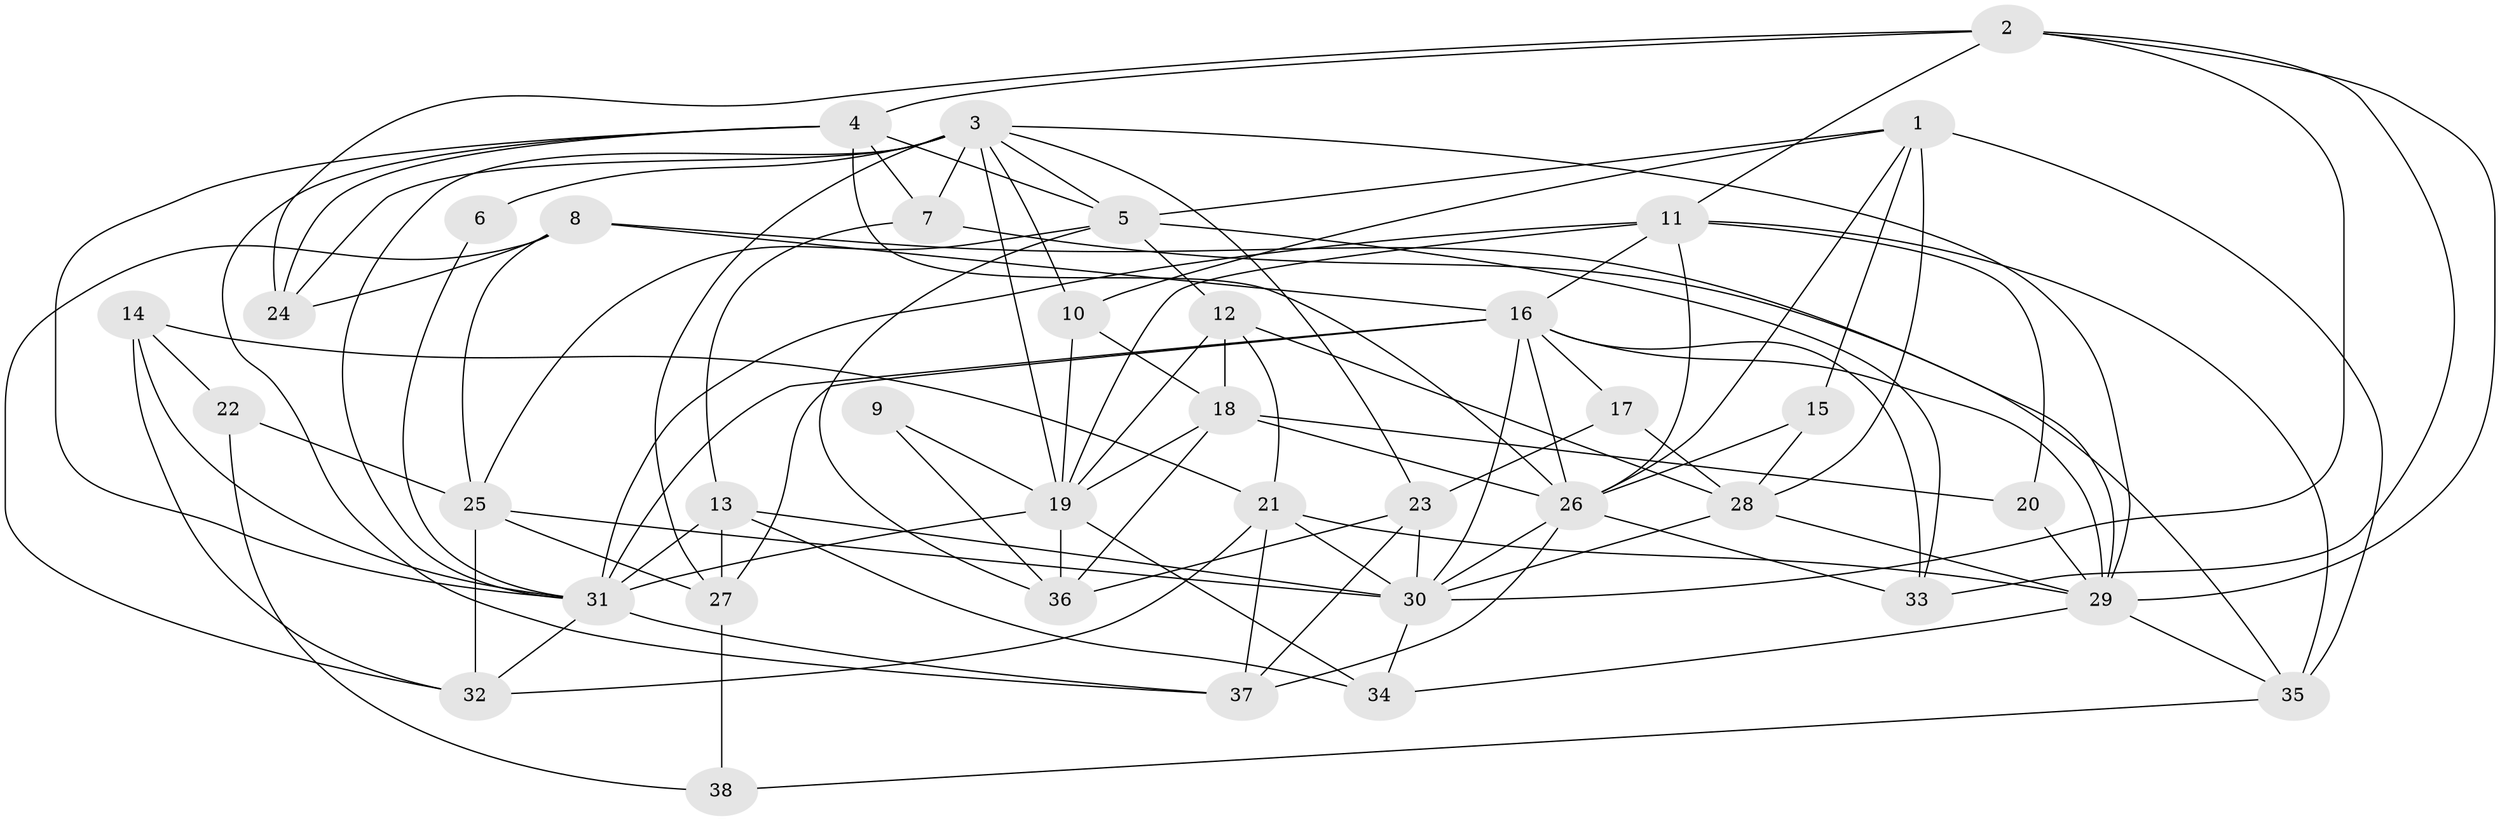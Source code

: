 // original degree distribution, {2: 0.14666666666666667, 4: 0.29333333333333333, 5: 0.13333333333333333, 6: 0.10666666666666667, 3: 0.26666666666666666, 10: 0.013333333333333334, 7: 0.02666666666666667, 8: 0.013333333333333334}
// Generated by graph-tools (version 1.1) at 2025/26/03/09/25 03:26:20]
// undirected, 38 vertices, 105 edges
graph export_dot {
graph [start="1"]
  node [color=gray90,style=filled];
  1;
  2;
  3;
  4;
  5;
  6;
  7;
  8;
  9;
  10;
  11;
  12;
  13;
  14;
  15;
  16;
  17;
  18;
  19;
  20;
  21;
  22;
  23;
  24;
  25;
  26;
  27;
  28;
  29;
  30;
  31;
  32;
  33;
  34;
  35;
  36;
  37;
  38;
  1 -- 5 [weight=1.0];
  1 -- 10 [weight=1.0];
  1 -- 15 [weight=1.0];
  1 -- 26 [weight=1.0];
  1 -- 28 [weight=1.0];
  1 -- 35 [weight=1.0];
  2 -- 4 [weight=1.0];
  2 -- 11 [weight=1.0];
  2 -- 24 [weight=1.0];
  2 -- 29 [weight=1.0];
  2 -- 30 [weight=1.0];
  2 -- 33 [weight=1.0];
  3 -- 5 [weight=1.0];
  3 -- 6 [weight=2.0];
  3 -- 7 [weight=1.0];
  3 -- 10 [weight=1.0];
  3 -- 19 [weight=1.0];
  3 -- 23 [weight=2.0];
  3 -- 24 [weight=1.0];
  3 -- 27 [weight=1.0];
  3 -- 29 [weight=1.0];
  3 -- 31 [weight=1.0];
  4 -- 5 [weight=1.0];
  4 -- 7 [weight=1.0];
  4 -- 24 [weight=1.0];
  4 -- 26 [weight=1.0];
  4 -- 31 [weight=1.0];
  4 -- 37 [weight=1.0];
  5 -- 12 [weight=1.0];
  5 -- 25 [weight=1.0];
  5 -- 33 [weight=1.0];
  5 -- 36 [weight=1.0];
  6 -- 31 [weight=1.0];
  7 -- 13 [weight=1.0];
  7 -- 29 [weight=1.0];
  8 -- 16 [weight=1.0];
  8 -- 24 [weight=1.0];
  8 -- 25 [weight=1.0];
  8 -- 32 [weight=1.0];
  8 -- 35 [weight=1.0];
  9 -- 19 [weight=1.0];
  9 -- 36 [weight=1.0];
  10 -- 18 [weight=1.0];
  10 -- 19 [weight=1.0];
  11 -- 16 [weight=1.0];
  11 -- 19 [weight=1.0];
  11 -- 20 [weight=1.0];
  11 -- 26 [weight=1.0];
  11 -- 31 [weight=1.0];
  11 -- 35 [weight=1.0];
  12 -- 18 [weight=1.0];
  12 -- 19 [weight=1.0];
  12 -- 21 [weight=1.0];
  12 -- 28 [weight=1.0];
  13 -- 27 [weight=1.0];
  13 -- 30 [weight=2.0];
  13 -- 31 [weight=2.0];
  13 -- 34 [weight=1.0];
  14 -- 21 [weight=1.0];
  14 -- 22 [weight=1.0];
  14 -- 31 [weight=1.0];
  14 -- 32 [weight=1.0];
  15 -- 26 [weight=1.0];
  15 -- 28 [weight=1.0];
  16 -- 17 [weight=1.0];
  16 -- 26 [weight=1.0];
  16 -- 27 [weight=2.0];
  16 -- 29 [weight=1.0];
  16 -- 30 [weight=1.0];
  16 -- 31 [weight=1.0];
  16 -- 33 [weight=1.0];
  17 -- 23 [weight=1.0];
  17 -- 28 [weight=1.0];
  18 -- 19 [weight=1.0];
  18 -- 20 [weight=1.0];
  18 -- 26 [weight=1.0];
  18 -- 36 [weight=1.0];
  19 -- 31 [weight=1.0];
  19 -- 34 [weight=1.0];
  19 -- 36 [weight=1.0];
  20 -- 29 [weight=1.0];
  21 -- 29 [weight=1.0];
  21 -- 30 [weight=1.0];
  21 -- 32 [weight=1.0];
  21 -- 37 [weight=1.0];
  22 -- 25 [weight=1.0];
  22 -- 38 [weight=1.0];
  23 -- 30 [weight=1.0];
  23 -- 36 [weight=1.0];
  23 -- 37 [weight=1.0];
  25 -- 27 [weight=1.0];
  25 -- 30 [weight=2.0];
  25 -- 32 [weight=1.0];
  26 -- 30 [weight=1.0];
  26 -- 33 [weight=1.0];
  26 -- 37 [weight=1.0];
  27 -- 38 [weight=1.0];
  28 -- 29 [weight=1.0];
  28 -- 30 [weight=1.0];
  29 -- 34 [weight=1.0];
  29 -- 35 [weight=1.0];
  30 -- 34 [weight=1.0];
  31 -- 32 [weight=1.0];
  31 -- 37 [weight=1.0];
  35 -- 38 [weight=1.0];
}
